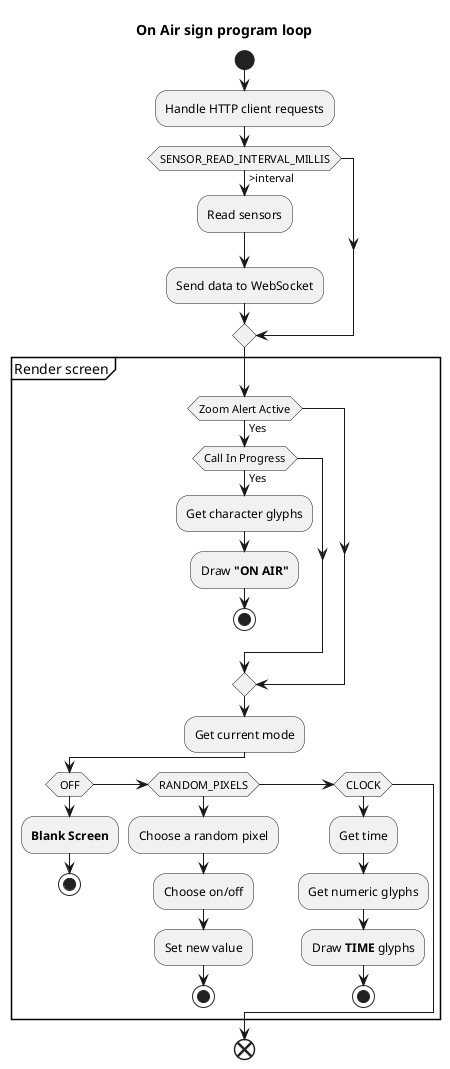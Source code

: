 @startuml

title On Air sign program loop



start

:Handle HTTP client requests;

if (SENSOR_READ_INTERVAL_MILLIS) then (>interval)
    :Read sensors;
    :Send data to WebSocket;
endif

partition "Render screen" {

    if (Zoom Alert Active) then(Yes)
        if (Call In Progress) then (Yes)
                :Get character glyphs;
                :Draw **"ON AIR"**;
                stop
            endif
    endif

    :Get current mode;

    if(OFF)
        :**Blank Screen**;
        stop
    elseif(RANDOM_PIXELS)
        :Choose a random pixel;
        :Choose on/off;
        :Set new value;
        stop
    elseif(CLOCK)
        :Get time;
        :Get numeric glyphs;
        :Draw **TIME** glyphs;
        stop
    endif
}

end
@enduml